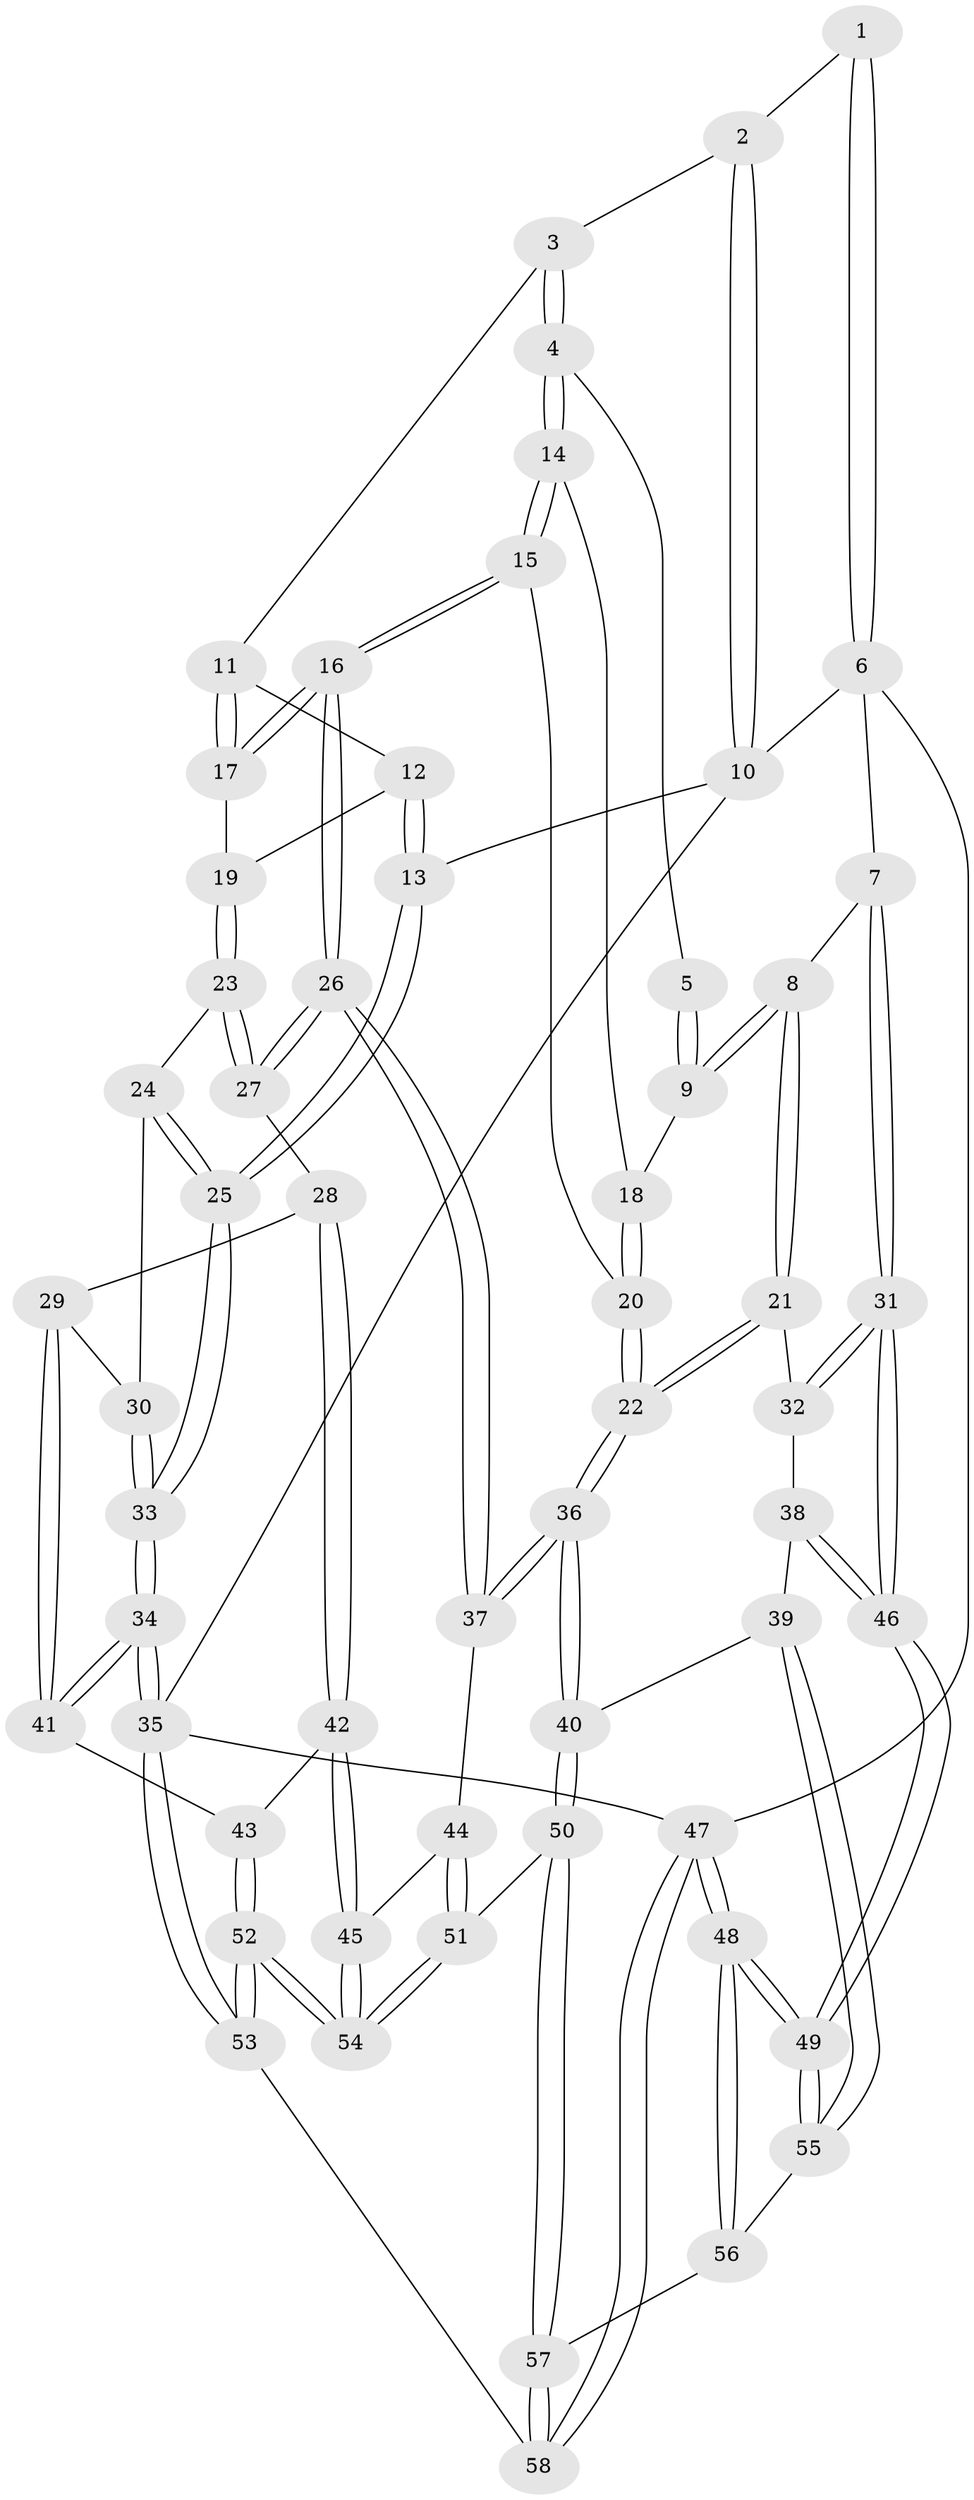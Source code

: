 // Generated by graph-tools (version 1.1) at 2025/01/03/09/25 05:01:23]
// undirected, 58 vertices, 142 edges
graph export_dot {
graph [start="1"]
  node [color=gray90,style=filled];
  1 [pos="+1+0"];
  2 [pos="+0.4116666061658069+0"];
  3 [pos="+0.43230475963630277+0"];
  4 [pos="+0.5725421973086509+0.0887012801595154"];
  5 [pos="+0.9176195904759133+0"];
  6 [pos="+1+0"];
  7 [pos="+1+0.16627907763347036"];
  8 [pos="+0.8416411136198181+0.24191506060417994"];
  9 [pos="+0.8187671220553172+0.2090458812073067"];
  10 [pos="+0+0"];
  11 [pos="+0.41589676545915727+0"];
  12 [pos="+0.14034066155245198+0.21737502064737102"];
  13 [pos="+0+0"];
  14 [pos="+0.6140979070000516+0.15697696861941943"];
  15 [pos="+0.5026571223612751+0.3658470769161182"];
  16 [pos="+0.41424061404146423+0.3912346975511469"];
  17 [pos="+0.34592741435075935+0.29907944466198233"];
  18 [pos="+0.7357414431027393+0.20637701365081026"];
  19 [pos="+0.2053621055236404+0.28371830012553423"];
  20 [pos="+0.6358617376052611+0.4169266408886844"];
  21 [pos="+0.8899056373777438+0.42253102600089876"];
  22 [pos="+0.7196476368658388+0.5045280425565538"];
  23 [pos="+0.14638654174446886+0.3997046397555856"];
  24 [pos="+0.06721050628474969+0.38983971586537164"];
  25 [pos="+0+0.19016705880009183"];
  26 [pos="+0.38693279789235596+0.4840185529065093"];
  27 [pos="+0.18178396892697204+0.51763454665036"];
  28 [pos="+0.16972121959279735+0.5319458666923742"];
  29 [pos="+0.12585010845253014+0.5439006389327418"];
  30 [pos="+0.04070712119387227+0.4917522834515116"];
  31 [pos="+1+0.4543091348759213"];
  32 [pos="+0.8952871687743716+0.42497788600683284"];
  33 [pos="+0+0.4726407546977911"];
  34 [pos="+0+0.7333080160640423"];
  35 [pos="+0+1"];
  36 [pos="+0.6649669231852696+0.6611510602130168"];
  37 [pos="+0.3916792819617231+0.4969994355517549"];
  38 [pos="+0.9076351291544316+0.6308459956590085"];
  39 [pos="+0.7147129079578476+0.7055404825055474"];
  40 [pos="+0.6688083364539864+0.694309414952097"];
  41 [pos="+0.0074183729400442554+0.668246680448032"];
  42 [pos="+0.19921950206265807+0.6313174126566096"];
  43 [pos="+0.13172325404819477+0.7213827279363887"];
  44 [pos="+0.37136760068924335+0.6181563035528149"];
  45 [pos="+0.30556811500311715+0.7050023623871251"];
  46 [pos="+1+0.9453957756186797"];
  47 [pos="+1+1"];
  48 [pos="+1+1"];
  49 [pos="+1+0.9610815714380122"];
  50 [pos="+0.6234124577772729+0.7594617197164352"];
  51 [pos="+0.543181174259938+0.7712896210811815"];
  52 [pos="+0.26214599834021546+0.9483175725453682"];
  53 [pos="+0.18372897907141664+1"];
  54 [pos="+0.28933023621151893+0.9081921490150187"];
  55 [pos="+0.953195349028375+0.8490369882601363"];
  56 [pos="+0.7214626688409889+0.9169916523086932"];
  57 [pos="+0.6527040333134598+0.9059246947545581"];
  58 [pos="+0.5589284676317603+1"];
  1 -- 2;
  1 -- 6;
  1 -- 6;
  2 -- 3;
  2 -- 10;
  2 -- 10;
  3 -- 4;
  3 -- 4;
  3 -- 11;
  4 -- 5;
  4 -- 14;
  4 -- 14;
  5 -- 9;
  5 -- 9;
  6 -- 7;
  6 -- 10;
  6 -- 47;
  7 -- 8;
  7 -- 31;
  7 -- 31;
  8 -- 9;
  8 -- 9;
  8 -- 21;
  8 -- 21;
  9 -- 18;
  10 -- 13;
  10 -- 35;
  11 -- 12;
  11 -- 17;
  11 -- 17;
  12 -- 13;
  12 -- 13;
  12 -- 19;
  13 -- 25;
  13 -- 25;
  14 -- 15;
  14 -- 15;
  14 -- 18;
  15 -- 16;
  15 -- 16;
  15 -- 20;
  16 -- 17;
  16 -- 17;
  16 -- 26;
  16 -- 26;
  17 -- 19;
  18 -- 20;
  18 -- 20;
  19 -- 23;
  19 -- 23;
  20 -- 22;
  20 -- 22;
  21 -- 22;
  21 -- 22;
  21 -- 32;
  22 -- 36;
  22 -- 36;
  23 -- 24;
  23 -- 27;
  23 -- 27;
  24 -- 25;
  24 -- 25;
  24 -- 30;
  25 -- 33;
  25 -- 33;
  26 -- 27;
  26 -- 27;
  26 -- 37;
  26 -- 37;
  27 -- 28;
  28 -- 29;
  28 -- 42;
  28 -- 42;
  29 -- 30;
  29 -- 41;
  29 -- 41;
  30 -- 33;
  30 -- 33;
  31 -- 32;
  31 -- 32;
  31 -- 46;
  31 -- 46;
  32 -- 38;
  33 -- 34;
  33 -- 34;
  34 -- 35;
  34 -- 35;
  34 -- 41;
  34 -- 41;
  35 -- 53;
  35 -- 53;
  35 -- 47;
  36 -- 37;
  36 -- 37;
  36 -- 40;
  36 -- 40;
  37 -- 44;
  38 -- 39;
  38 -- 46;
  38 -- 46;
  39 -- 40;
  39 -- 55;
  39 -- 55;
  40 -- 50;
  40 -- 50;
  41 -- 43;
  42 -- 43;
  42 -- 45;
  42 -- 45;
  43 -- 52;
  43 -- 52;
  44 -- 45;
  44 -- 51;
  44 -- 51;
  45 -- 54;
  45 -- 54;
  46 -- 49;
  46 -- 49;
  47 -- 48;
  47 -- 48;
  47 -- 58;
  47 -- 58;
  48 -- 49;
  48 -- 49;
  48 -- 56;
  48 -- 56;
  49 -- 55;
  49 -- 55;
  50 -- 51;
  50 -- 57;
  50 -- 57;
  51 -- 54;
  51 -- 54;
  52 -- 53;
  52 -- 53;
  52 -- 54;
  52 -- 54;
  53 -- 58;
  55 -- 56;
  56 -- 57;
  57 -- 58;
  57 -- 58;
}
